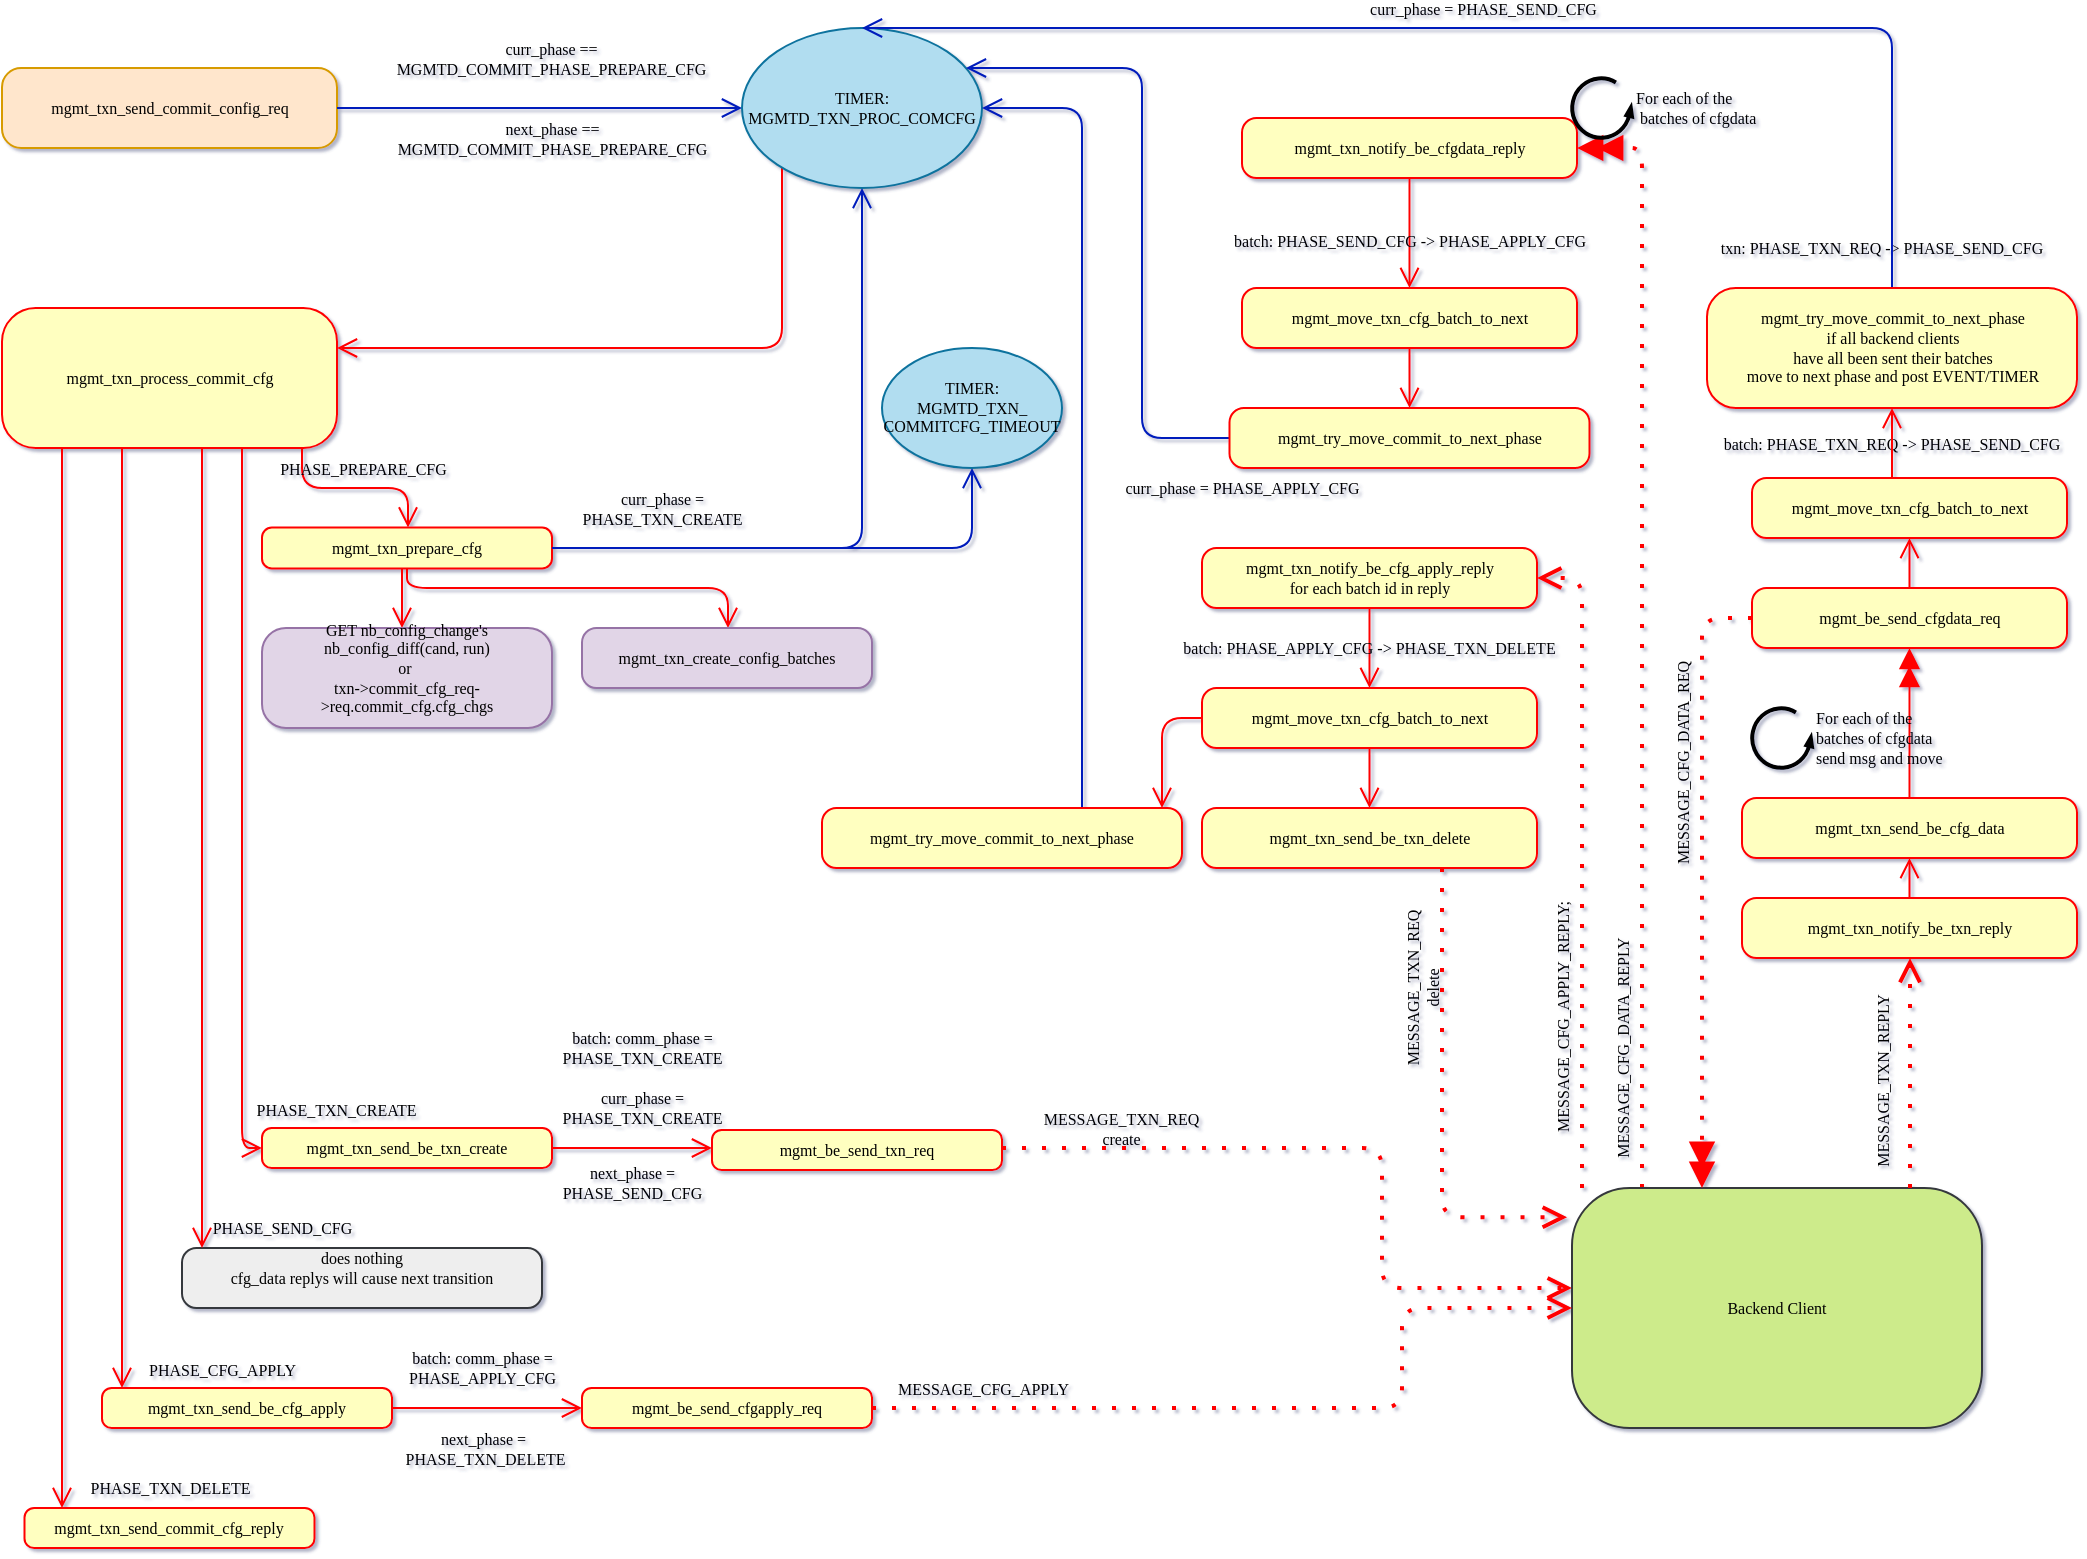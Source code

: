 <mxfile version="21.4.0" type="device">
  <diagram name="Page-1" id="58cdce13-f638-feb5-8d6f-7d28b1aa9fa0">
    <mxGraphModel dx="974" dy="1264" grid="1" gridSize="10" guides="1" tooltips="1" connect="1" arrows="1" fold="1" page="1" pageScale="1" pageWidth="1100" pageHeight="850" background="none" math="0" shadow="1">
      <root>
        <mxCell id="0" />
        <mxCell id="1" parent="0" />
        <mxCell id="nUYlmBzm2YxJIW5L2hvB-158" value="" style="edgeStyle=orthogonalEdgeStyle;shape=connector;rounded=1;orthogonalLoop=1;jettySize=auto;labelBackgroundColor=none;strokeColor=#001DBC;fontFamily=Verdana;fontSize=8;fontColor=default;endArrow=open;startSize=8;endSize=8;strokeWidth=1;fillColor=#0050ef;jumpStyle=gap;" parent="1" source="nUYlmBzm2YxJIW5L2hvB-65" target="nUYlmBzm2YxJIW5L2hvB-157" edge="1">
          <mxGeometry relative="1" as="geometry">
            <Array as="points" />
          </mxGeometry>
        </mxCell>
        <mxCell id="nUYlmBzm2YxJIW5L2hvB-150" value="" style="edgeStyle=orthogonalEdgeStyle;shape=connector;rounded=1;orthogonalLoop=1;jettySize=auto;labelBackgroundColor=none;strokeColor=#ff0000;fontFamily=Verdana;fontSize=8;fontColor=default;endArrow=open;startSize=8;endSize=8;startArrow=none;startFill=0;" parent="1" source="nUYlmBzm2YxJIW5L2hvB-65" target="nUYlmBzm2YxJIW5L2hvB-148" edge="1">
          <mxGeometry relative="1" as="geometry">
            <Array as="points">
              <mxPoint x="1350" y="320" />
              <mxPoint x="1350" y="320" />
            </Array>
          </mxGeometry>
        </mxCell>
        <mxCell id="nUYlmBzm2YxJIW5L2hvB-65" value="mgmt_txn_prepare_cfg" style="rounded=1;whiteSpace=wrap;arcSize=24;fillColor=#ffffc0;strokeColor=#ff0000;shadow=0;comic=0;labelBackgroundColor=none;fontFamily=Verdana;fontSize=8;fontColor=default;align=center;" parent="1" vertex="1">
          <mxGeometry x="1280" y="279.78" width="145" height="20.44" as="geometry" />
        </mxCell>
        <mxCell id="nUYlmBzm2YxJIW5L2hvB-160" value="" style="edgeStyle=orthogonalEdgeStyle;shape=connector;rounded=1;orthogonalLoop=1;jettySize=auto;labelBackgroundColor=none;strokeColor=#ff0000;fontFamily=Verdana;fontSize=8;fontColor=default;endArrow=open;startSize=8;endSize=8;dashed=1;dashPattern=1 4;strokeWidth=2;" parent="1" source="nUYlmBzm2YxJIW5L2hvB-217" target="nUYlmBzm2YxJIW5L2hvB-161" edge="1">
          <mxGeometry relative="1" as="geometry">
            <mxPoint x="1920" y="380" as="targetPoint" />
            <Array as="points">
              <mxPoint x="1607" y="590" />
              <mxPoint x="1840" y="590" />
              <mxPoint x="1840" y="660" />
            </Array>
          </mxGeometry>
        </mxCell>
        <mxCell id="nUYlmBzm2YxJIW5L2hvB-174" value="MESSAGE_TXN_REQ&#xa;create" style="edgeLabel;align=center;verticalAlign=middle;resizable=0;points=[];fontSize=8;fontFamily=Verdana;fontColor=default;labelBackgroundColor=none;" parent="nUYlmBzm2YxJIW5L2hvB-160" vertex="1" connectable="0">
          <mxGeometry x="-0.568" relative="1" as="geometry">
            <mxPoint x="-17" y="-10" as="offset" />
          </mxGeometry>
        </mxCell>
        <mxCell id="nUYlmBzm2YxJIW5L2hvB-218" value="" style="edgeStyle=orthogonalEdgeStyle;shape=connector;rounded=1;orthogonalLoop=1;jettySize=auto;labelBackgroundColor=none;strokeColor=#ff0000;fontFamily=Verdana;fontSize=8;fontColor=default;endArrow=open;startSize=8;endSize=8;" parent="1" source="nUYlmBzm2YxJIW5L2hvB-66" target="nUYlmBzm2YxJIW5L2hvB-217" edge="1">
          <mxGeometry relative="1" as="geometry">
            <Array as="points">
              <mxPoint x="1490" y="590" />
              <mxPoint x="1490" y="590" />
            </Array>
          </mxGeometry>
        </mxCell>
        <mxCell id="nUYlmBzm2YxJIW5L2hvB-66" value="mgmt_txn_send_be_txn_create" style="rounded=1;whiteSpace=wrap;arcSize=24;fillColor=#ffffc0;strokeColor=#ff0000;shadow=0;comic=0;labelBackgroundColor=none;fontFamily=Verdana;fontSize=8;fontColor=default;align=center;" parent="1" vertex="1">
          <mxGeometry x="1280" y="580" width="145" height="20" as="geometry" />
        </mxCell>
        <mxCell id="nUYlmBzm2YxJIW5L2hvB-217" value="mgmt_be_send_txn_req" style="rounded=1;whiteSpace=wrap;arcSize=24;fillColor=#ffffc0;strokeColor=#ff0000;shadow=0;comic=0;labelBackgroundColor=none;fontFamily=Verdana;fontSize=8;fontColor=default;align=center;" parent="1" vertex="1">
          <mxGeometry x="1505" y="581" width="145" height="20" as="geometry" />
        </mxCell>
        <mxCell id="nUYlmBzm2YxJIW5L2hvB-203" value="does nothing&#xa;cfg_data replys will cause next transition&#xa;" style="rounded=1;whiteSpace=wrap;arcSize=24;fillColor=#eeeeee;strokeColor=#36393d;shadow=0;comic=0;labelBackgroundColor=none;fontFamily=Verdana;fontSize=8;align=center;fontColor=default;" parent="1" vertex="1">
          <mxGeometry x="1240" y="640" width="180" height="30" as="geometry" />
        </mxCell>
        <mxCell id="nUYlmBzm2YxJIW5L2hvB-214" value="" style="edgeStyle=orthogonalEdgeStyle;shape=connector;rounded=1;orthogonalLoop=1;jettySize=auto;labelBackgroundColor=none;strokeColor=#ff0000;fontFamily=Verdana;fontSize=8;fontColor=default;endArrow=open;startSize=8;endSize=8;" parent="1" source="nUYlmBzm2YxJIW5L2hvB-67" target="nUYlmBzm2YxJIW5L2hvB-213" edge="1">
          <mxGeometry relative="1" as="geometry" />
        </mxCell>
        <mxCell id="nUYlmBzm2YxJIW5L2hvB-216" value="next_phase =&#xa; PHASE_TXN_DELETE" style="edgeLabel;align=center;verticalAlign=middle;resizable=0;points=[];fontSize=8;fontFamily=Verdana;fontColor=default;labelBackgroundColor=none;" parent="nUYlmBzm2YxJIW5L2hvB-214" vertex="1" connectable="0">
          <mxGeometry x="-0.249" y="-1" relative="1" as="geometry">
            <mxPoint x="10" y="19" as="offset" />
          </mxGeometry>
        </mxCell>
        <mxCell id="nUYlmBzm2YxJIW5L2hvB-67" value="mgmt_txn_send_be_cfg_apply" style="rounded=1;whiteSpace=wrap;arcSize=24;fillColor=#ffffc0;strokeColor=#ff0000;shadow=0;comic=0;labelBackgroundColor=none;fontFamily=Verdana;fontSize=8;fontColor=default;align=center;" parent="1" vertex="1">
          <mxGeometry x="1200" y="710.0" width="145" height="20" as="geometry" />
        </mxCell>
        <mxCell id="nUYlmBzm2YxJIW5L2hvB-213" value="mgmt_be_send_cfgapply_req" style="rounded=1;whiteSpace=wrap;arcSize=24;fillColor=#ffffc0;strokeColor=#ff0000;shadow=0;comic=0;labelBackgroundColor=none;fontFamily=Verdana;fontSize=8;fontColor=default;align=center;" parent="1" vertex="1">
          <mxGeometry x="1440" y="710.0" width="145" height="20" as="geometry" />
        </mxCell>
        <mxCell id="nUYlmBzm2YxJIW5L2hvB-111" value="mgmt_txn_send_commit_cfg_reply" style="rounded=1;whiteSpace=wrap;arcSize=24;fillColor=#ffffc0;strokeColor=#ff0000;shadow=0;comic=0;labelBackgroundColor=none;fontFamily=Verdana;fontSize=8;fontColor=default;align=center;" parent="1" vertex="1">
          <mxGeometry x="1161.25" y="770.0" width="145" height="20" as="geometry" />
        </mxCell>
        <mxCell id="nUYlmBzm2YxJIW5L2hvB-140" value="" style="edgeStyle=orthogonalEdgeStyle;shape=connector;rounded=1;orthogonalLoop=1;jettySize=auto;labelBackgroundColor=none;strokeColor=#ff0000;fontFamily=Verdana;fontSize=8;fontColor=default;endArrow=open;startSize=8;endSize=8;" parent="1" source="nUYlmBzm2YxJIW5L2hvB-94" target="nUYlmBzm2YxJIW5L2hvB-66" edge="1">
          <mxGeometry relative="1" as="geometry">
            <Array as="points">
              <mxPoint x="1270" y="590" />
            </Array>
          </mxGeometry>
        </mxCell>
        <mxCell id="nUYlmBzm2YxJIW5L2hvB-145" value="PHASE_TXN_CREATE" style="edgeLabel;align=center;verticalAlign=middle;resizable=0;points=[];fontSize=8;fontFamily=Verdana;fontColor=default;labelBackgroundColor=none;" parent="nUYlmBzm2YxJIW5L2hvB-140" vertex="1" connectable="0">
          <mxGeometry x="0.215" y="-2" relative="1" as="geometry">
            <mxPoint x="49" y="112" as="offset" />
          </mxGeometry>
        </mxCell>
        <mxCell id="nUYlmBzm2YxJIW5L2hvB-141" value="" style="edgeStyle=orthogonalEdgeStyle;shape=connector;rounded=1;orthogonalLoop=1;jettySize=auto;labelBackgroundColor=none;strokeColor=#ff0000;fontFamily=Verdana;fontSize=8;fontColor=default;endArrow=open;startSize=8;endSize=8;" parent="1" source="nUYlmBzm2YxJIW5L2hvB-94" target="nUYlmBzm2YxJIW5L2hvB-65" edge="1">
          <mxGeometry relative="1" as="geometry">
            <Array as="points">
              <mxPoint x="1300" y="260" />
              <mxPoint x="1353" y="260" />
            </Array>
          </mxGeometry>
        </mxCell>
        <mxCell id="nUYlmBzm2YxJIW5L2hvB-144" value="PHASE_PREPARE_CFG" style="edgeLabel;align=center;verticalAlign=middle;resizable=0;points=[];fontSize=8;fontFamily=Verdana;fontColor=default;labelBackgroundColor=none;" parent="nUYlmBzm2YxJIW5L2hvB-141" vertex="1" connectable="0">
          <mxGeometry x="-0.196" y="3" relative="1" as="geometry">
            <mxPoint x="13" y="-7" as="offset" />
          </mxGeometry>
        </mxCell>
        <mxCell id="nUYlmBzm2YxJIW5L2hvB-142" value="" style="edgeStyle=orthogonalEdgeStyle;shape=connector;rounded=1;orthogonalLoop=1;jettySize=auto;labelBackgroundColor=none;strokeColor=#ff0000;fontFamily=Verdana;fontSize=8;fontColor=default;endArrow=open;startSize=8;endSize=8;" parent="1" source="nUYlmBzm2YxJIW5L2hvB-94" target="nUYlmBzm2YxJIW5L2hvB-67" edge="1">
          <mxGeometry relative="1" as="geometry">
            <Array as="points">
              <mxPoint x="1210" y="340" />
              <mxPoint x="1210" y="340" />
            </Array>
          </mxGeometry>
        </mxCell>
        <mxCell id="nUYlmBzm2YxJIW5L2hvB-146" value="PHASE_CFG_APPLY" style="edgeLabel;align=center;verticalAlign=middle;resizable=0;points=[];fontSize=8;fontFamily=Verdana;fontColor=default;labelBackgroundColor=none;" parent="nUYlmBzm2YxJIW5L2hvB-142" vertex="1" connectable="0">
          <mxGeometry x="0.67" y="2" relative="1" as="geometry">
            <mxPoint x="48" y="68" as="offset" />
          </mxGeometry>
        </mxCell>
        <mxCell id="nUYlmBzm2YxJIW5L2hvB-143" value="" style="edgeStyle=orthogonalEdgeStyle;shape=connector;rounded=1;orthogonalLoop=1;jettySize=auto;labelBackgroundColor=none;strokeColor=#ff0000;fontFamily=Verdana;fontSize=8;fontColor=default;endArrow=open;startSize=8;endSize=8;" parent="1" source="nUYlmBzm2YxJIW5L2hvB-94" target="nUYlmBzm2YxJIW5L2hvB-111" edge="1">
          <mxGeometry relative="1" as="geometry">
            <Array as="points">
              <mxPoint x="1180" y="380" />
              <mxPoint x="1180" y="380" />
            </Array>
          </mxGeometry>
        </mxCell>
        <mxCell id="nUYlmBzm2YxJIW5L2hvB-147" value="PHASE_TXN_DELETE" style="edgeLabel;align=center;verticalAlign=middle;resizable=0;points=[];fontSize=8;fontFamily=Verdana;fontColor=default;labelBackgroundColor=none;" parent="nUYlmBzm2YxJIW5L2hvB-143" vertex="1" connectable="0">
          <mxGeometry x="0.78" y="3" relative="1" as="geometry">
            <mxPoint x="51" y="48" as="offset" />
          </mxGeometry>
        </mxCell>
        <mxCell id="nUYlmBzm2YxJIW5L2hvB-204" value="" style="edgeStyle=orthogonalEdgeStyle;shape=connector;rounded=1;orthogonalLoop=1;jettySize=auto;labelBackgroundColor=none;strokeColor=#ff0000;fontFamily=Verdana;fontSize=8;fontColor=default;endArrow=open;startSize=8;endSize=8;" parent="1" source="nUYlmBzm2YxJIW5L2hvB-94" target="nUYlmBzm2YxJIW5L2hvB-203" edge="1">
          <mxGeometry relative="1" as="geometry">
            <Array as="points">
              <mxPoint x="1250" y="340" />
              <mxPoint x="1250" y="340" />
            </Array>
          </mxGeometry>
        </mxCell>
        <mxCell id="nUYlmBzm2YxJIW5L2hvB-205" value="PHASE_SEND_CFG" style="edgeLabel;align=center;verticalAlign=middle;resizable=0;points=[];fontSize=8;fontFamily=Verdana;fontColor=default;labelBackgroundColor=none;" parent="nUYlmBzm2YxJIW5L2hvB-204" vertex="1" connectable="0">
          <mxGeometry x="0.857" y="3" relative="1" as="geometry">
            <mxPoint x="37" y="18" as="offset" />
          </mxGeometry>
        </mxCell>
        <mxCell id="nUYlmBzm2YxJIW5L2hvB-94" value="mgmt_txn_process_commit_cfg" style="rounded=1;whiteSpace=wrap;arcSize=24;fillColor=#ffffc0;strokeColor=#ff0000;shadow=0;comic=0;labelBackgroundColor=none;fontFamily=Verdana;fontSize=8;align=center;fontColor=default;" parent="1" vertex="1">
          <mxGeometry x="1150" y="170" width="167.5" height="70" as="geometry" />
        </mxCell>
        <mxCell id="nUYlmBzm2YxJIW5L2hvB-97" value="" style="edgeStyle=orthogonalEdgeStyle;shape=connector;rounded=1;orthogonalLoop=1;jettySize=auto;labelBackgroundColor=none;strokeColor=#001DBC;fontFamily=Verdana;fontSize=8;fontColor=default;endArrow=open;startSize=8;endSize=8;strokeWidth=1;fillColor=#0050ef;exitX=1;exitY=0.5;exitDx=0;exitDy=0;" parent="1" source="nUYlmBzm2YxJIW5L2hvB-65" target="nUYlmBzm2YxJIW5L2hvB-138" edge="1">
          <mxGeometry relative="1" as="geometry">
            <mxPoint x="1360" y="281" as="sourcePoint" />
            <mxPoint x="1318" y="225" as="targetPoint" />
            <Array as="points">
              <mxPoint x="1580" y="290" />
            </Array>
          </mxGeometry>
        </mxCell>
        <mxCell id="nUYlmBzm2YxJIW5L2hvB-113" value="curr_phase =&#xa;PHASE_TXN_CREATE" style="edgeLabel;align=center;verticalAlign=middle;resizable=0;points=[];fontSize=8;fontFamily=Verdana;fontColor=default;labelBackgroundColor=none;" parent="nUYlmBzm2YxJIW5L2hvB-97" vertex="1" connectable="0">
          <mxGeometry x="0.253" y="-1" relative="1" as="geometry">
            <mxPoint x="-101" y="35" as="offset" />
          </mxGeometry>
        </mxCell>
        <mxCell id="nUYlmBzm2YxJIW5L2hvB-119" value="mgmt_txn_send_commit_config_req" style="rounded=1;whiteSpace=wrap;arcSize=24;fillColor=#ffe6cc;strokeColor=#d79b00;shadow=0;comic=0;labelBackgroundColor=none;fontFamily=Verdana;fontSize=8;align=center;fontColor=default;" parent="1" vertex="1">
          <mxGeometry x="1150" y="50" width="167.5" height="40" as="geometry" />
        </mxCell>
        <mxCell id="nUYlmBzm2YxJIW5L2hvB-122" value="" style="edgeStyle=orthogonalEdgeStyle;shape=connector;rounded=1;orthogonalLoop=1;jettySize=auto;labelBackgroundColor=none;strokeColor=#001DBC;fontFamily=Verdana;fontSize=8;fontColor=default;endArrow=open;startSize=8;endSize=8;strokeWidth=1;fillColor=#0050ef;" parent="1" source="nUYlmBzm2YxJIW5L2hvB-119" target="nUYlmBzm2YxJIW5L2hvB-138" edge="1">
          <mxGeometry relative="1" as="geometry">
            <mxPoint x="826" y="435" as="sourcePoint" />
            <mxPoint x="824" y="521" as="targetPoint" />
          </mxGeometry>
        </mxCell>
        <mxCell id="nUYlmBzm2YxJIW5L2hvB-123" value="curr_phase ==&#xa;MGMTD_COMMIT_PHASE_PREPARE_CFG&#xa;" style="edgeLabel;align=center;verticalAlign=middle;resizable=0;points=[];fontSize=8;fontFamily=Verdana;fontColor=default;labelBackgroundColor=none;" parent="nUYlmBzm2YxJIW5L2hvB-122" vertex="1" connectable="0">
          <mxGeometry x="0.285" y="-1" relative="1" as="geometry">
            <mxPoint x="-23" y="-21" as="offset" />
          </mxGeometry>
        </mxCell>
        <mxCell id="nUYlmBzm2YxJIW5L2hvB-132" value="next_phase ==&#xa;MGMTD_COMMIT_PHASE_PREPARE_CFG&#xa;" style="edgeLabel;align=center;verticalAlign=middle;resizable=0;points=[];fontSize=8;fontFamily=Verdana;fontColor=default;labelBackgroundColor=none;" parent="1" vertex="1" connectable="0">
          <mxGeometry x="1425" y="89.999" as="geometry" />
        </mxCell>
        <mxCell id="nUYlmBzm2YxJIW5L2hvB-139" value="" style="edgeStyle=orthogonalEdgeStyle;shape=connector;rounded=1;orthogonalLoop=1;jettySize=auto;labelBackgroundColor=none;strokeColor=#ff0000;fontFamily=Verdana;fontSize=8;fontColor=default;endArrow=open;startSize=8;endSize=8;" parent="1" source="nUYlmBzm2YxJIW5L2hvB-138" target="nUYlmBzm2YxJIW5L2hvB-94" edge="1">
          <mxGeometry relative="1" as="geometry">
            <Array as="points">
              <mxPoint x="1540" y="190" />
            </Array>
          </mxGeometry>
        </mxCell>
        <mxCell id="nUYlmBzm2YxJIW5L2hvB-138" value="TIMER:&#xa;MGMTD_TXN_PROC_COMCFG" style="ellipse;whiteSpace=wrap;fontFamily=Verdana;fontSize=8;fillColor=#b1ddf0;strokeColor=#10739e;fontColor=default;" parent="1" vertex="1">
          <mxGeometry x="1520" y="30" width="120" height="80" as="geometry" />
        </mxCell>
        <mxCell id="nUYlmBzm2YxJIW5L2hvB-156" value="" style="edgeStyle=orthogonalEdgeStyle;shape=connector;rounded=1;orthogonalLoop=1;jettySize=auto;labelBackgroundColor=none;strokeColor=#ff0000;fontFamily=Verdana;fontSize=8;fontColor=default;endArrow=open;startSize=8;endSize=8;startArrow=none;startFill=0;" parent="1" source="nUYlmBzm2YxJIW5L2hvB-65" target="nUYlmBzm2YxJIW5L2hvB-154" edge="1">
          <mxGeometry relative="1" as="geometry">
            <Array as="points">
              <mxPoint x="1353" y="310" />
              <mxPoint x="1513" y="310" />
            </Array>
          </mxGeometry>
        </mxCell>
        <mxCell id="nUYlmBzm2YxJIW5L2hvB-148" value="GET nb_config_change&#39;s&#xa;nb_config_diff(cand, run)&#xa;or &#xa;txn-&gt;commit_cfg_req-&gt;req.commit_cfg.cfg_chgs&#xa;" style="rounded=1;whiteSpace=wrap;arcSize=24;fillColor=#e1d5e7;shadow=0;comic=0;labelBackgroundColor=none;fontFamily=Verdana;fontSize=8;align=center;strokeColor=#9673a6;fontColor=default;" parent="1" vertex="1">
          <mxGeometry x="1280" y="330" width="145" height="50" as="geometry" />
        </mxCell>
        <mxCell id="nUYlmBzm2YxJIW5L2hvB-154" value="mgmt_txn_create_config_batches" style="rounded=1;whiteSpace=wrap;arcSize=24;fillColor=#e1d5e7;shadow=0;comic=0;labelBackgroundColor=none;fontFamily=Verdana;fontSize=8;align=center;strokeColor=#9673a6;fontColor=default;" parent="1" vertex="1">
          <mxGeometry x="1440" y="330" width="145" height="30" as="geometry" />
        </mxCell>
        <mxCell id="nUYlmBzm2YxJIW5L2hvB-157" value="TIMER:&#xa;MGMTD_TXN_&#xa;COMMITCFG_TIMEOUT" style="ellipse;whiteSpace=wrap;fontFamily=Verdana;fontSize=8;fillColor=#b1ddf0;strokeColor=#10739e;fontColor=default;" parent="1" vertex="1">
          <mxGeometry x="1590" y="190" width="90" height="60" as="geometry" />
        </mxCell>
        <mxCell id="nUYlmBzm2YxJIW5L2hvB-176" value="" style="edgeStyle=orthogonalEdgeStyle;shape=connector;rounded=1;orthogonalLoop=1;jettySize=auto;labelBackgroundColor=none;strokeColor=#ff0000;fontFamily=Verdana;fontSize=8;fontColor=default;endArrow=doubleBlock;startSize=8;endSize=8;dashed=1;dashPattern=1 4;strokeWidth=2;endFill=1;" parent="1" source="nUYlmBzm2YxJIW5L2hvB-161" target="nUYlmBzm2YxJIW5L2hvB-175" edge="1">
          <mxGeometry relative="1" as="geometry">
            <Array as="points">
              <mxPoint x="1970" y="90" />
            </Array>
          </mxGeometry>
        </mxCell>
        <mxCell id="nUYlmBzm2YxJIW5L2hvB-177" value="MESSAGE_CFG_DATA_REPLY" style="edgeLabel;align=center;verticalAlign=middle;resizable=0;points=[];fontSize=8;fontFamily=Verdana;fontColor=default;labelBackgroundColor=none;horizontal=0;" parent="nUYlmBzm2YxJIW5L2hvB-176" vertex="1" connectable="0">
          <mxGeometry x="0.177" relative="1" as="geometry">
            <mxPoint x="-10" y="255" as="offset" />
          </mxGeometry>
        </mxCell>
        <mxCell id="nUYlmBzm2YxJIW5L2hvB-224" value="" style="edgeStyle=orthogonalEdgeStyle;shape=connector;rounded=1;orthogonalLoop=1;jettySize=auto;labelBackgroundColor=none;strokeColor=#ff0000;fontFamily=Verdana;fontSize=8;fontColor=default;endArrow=open;startSize=8;endSize=8;dashed=1;dashPattern=1 4;strokeWidth=2;endFill=0;" parent="1" source="nUYlmBzm2YxJIW5L2hvB-161" target="nUYlmBzm2YxJIW5L2hvB-223" edge="1">
          <mxGeometry relative="1" as="geometry">
            <mxPoint x="1890" y="460" as="targetPoint" />
            <Array as="points">
              <mxPoint x="1940" y="305" />
            </Array>
          </mxGeometry>
        </mxCell>
        <mxCell id="nUYlmBzm2YxJIW5L2hvB-225" value="MESSAGE_CFG_APPLY_REPLY;" style="edgeLabel;align=center;verticalAlign=middle;resizable=0;points=[];fontSize=8;fontFamily=Verdana;fontColor=default;labelBackgroundColor=none;horizontal=0;" parent="nUYlmBzm2YxJIW5L2hvB-224" vertex="1" connectable="0">
          <mxGeometry x="-0.086" y="3" relative="1" as="geometry">
            <mxPoint x="-7" y="64" as="offset" />
          </mxGeometry>
        </mxCell>
        <mxCell id="nUYlmBzm2YxJIW5L2hvB-161" value="Backend Client" style="rounded=1;whiteSpace=wrap;arcSize=24;fillColor=#cdeb8b;strokeColor=#36393d;shadow=0;comic=0;labelBackgroundColor=none;fontFamily=Verdana;fontSize=8;align=center;fontColor=default;" parent="1" vertex="1">
          <mxGeometry x="1935" y="610" width="205" height="120" as="geometry" />
        </mxCell>
        <mxCell id="nUYlmBzm2YxJIW5L2hvB-169" value="" style="edgeStyle=orthogonalEdgeStyle;shape=connector;rounded=1;orthogonalLoop=1;jettySize=auto;labelBackgroundColor=none;strokeColor=#ff0000;fontFamily=Verdana;fontSize=8;fontColor=default;endArrow=open;startSize=8;endSize=8;" parent="1" source="nUYlmBzm2YxJIW5L2hvB-163" target="nUYlmBzm2YxJIW5L2hvB-168" edge="1">
          <mxGeometry relative="1" as="geometry" />
        </mxCell>
        <mxCell id="nUYlmBzm2YxJIW5L2hvB-163" value="mgmt_txn_notify_be_txn_reply" style="rounded=1;whiteSpace=wrap;arcSize=24;fillColor=#ffffc0;strokeColor=#ff0000;shadow=0;comic=0;labelBackgroundColor=none;fontFamily=Verdana;fontSize=8;align=center;fontColor=default;" parent="1" vertex="1">
          <mxGeometry x="2020" y="465" width="167.5" height="30" as="geometry" />
        </mxCell>
        <mxCell id="nUYlmBzm2YxJIW5L2hvB-192" value="" style="edgeStyle=orthogonalEdgeStyle;shape=connector;rounded=1;orthogonalLoop=1;jettySize=auto;labelBackgroundColor=none;strokeColor=#ff0000;fontFamily=Verdana;fontSize=8;fontColor=default;endArrow=doubleBlock;startSize=8;endSize=8;endFill=1;" parent="1" source="nUYlmBzm2YxJIW5L2hvB-168" target="nUYlmBzm2YxJIW5L2hvB-171" edge="1">
          <mxGeometry relative="1" as="geometry" />
        </mxCell>
        <mxCell id="nUYlmBzm2YxJIW5L2hvB-168" value="mgmt_txn_send_be_cfg_data" style="rounded=1;whiteSpace=wrap;arcSize=24;fillColor=#ffffc0;strokeColor=#ff0000;shadow=0;comic=0;labelBackgroundColor=none;fontFamily=Verdana;fontSize=8;align=center;fontColor=default;" parent="1" vertex="1">
          <mxGeometry x="2020" y="415" width="167.5" height="30" as="geometry" />
        </mxCell>
        <mxCell id="nUYlmBzm2YxJIW5L2hvB-188" value="" style="edgeStyle=orthogonalEdgeStyle;shape=connector;rounded=1;orthogonalLoop=1;jettySize=auto;labelBackgroundColor=none;strokeColor=#ff0000;fontFamily=Verdana;fontSize=8;fontColor=default;endArrow=open;startSize=8;endSize=8;" parent="1" source="nUYlmBzm2YxJIW5L2hvB-171" target="nUYlmBzm2YxJIW5L2hvB-187" edge="1">
          <mxGeometry relative="1" as="geometry" />
        </mxCell>
        <mxCell id="nUYlmBzm2YxJIW5L2hvB-189" value="batch: PHASE_TXN_REQ -&gt; PHASE_SEND_CFG" style="edgeLabel;align=center;verticalAlign=middle;resizable=0;points=[];fontSize=8;fontFamily=Verdana;fontColor=default;labelBackgroundColor=none;" parent="nUYlmBzm2YxJIW5L2hvB-188" vertex="1" connectable="0">
          <mxGeometry x="-0.176" relative="1" as="geometry">
            <mxPoint x="-9" y="-55" as="offset" />
          </mxGeometry>
        </mxCell>
        <mxCell id="nUYlmBzm2YxJIW5L2hvB-171" value="mgmt_be_send_cfgdata_req" style="rounded=1;whiteSpace=wrap;arcSize=24;fillColor=#ffffc0;strokeColor=#ff0000;shadow=0;comic=0;labelBackgroundColor=none;fontFamily=Verdana;fontSize=8;align=center;fontColor=default;" parent="1" vertex="1">
          <mxGeometry x="2025" y="310" width="157.5" height="30" as="geometry" />
        </mxCell>
        <mxCell id="nUYlmBzm2YxJIW5L2hvB-200" value="txn: PHASE_TXN_REQ -&gt; PHASE_SEND_CFG" style="edgeStyle=orthogonalEdgeStyle;shape=connector;rounded=1;orthogonalLoop=1;jettySize=auto;labelBackgroundColor=none;strokeColor=#ff0000;fontFamily=Verdana;fontSize=8;fontColor=default;endArrow=open;startSize=8;endSize=8;" parent="1" source="nUYlmBzm2YxJIW5L2hvB-187" target="nUYlmBzm2YxJIW5L2hvB-199" edge="1">
          <mxGeometry x="1" y="80" relative="1" as="geometry">
            <Array as="points">
              <mxPoint x="2095" y="240" />
              <mxPoint x="2095" y="240" />
            </Array>
            <mxPoint x="75" y="-80" as="offset" />
          </mxGeometry>
        </mxCell>
        <mxCell id="nUYlmBzm2YxJIW5L2hvB-187" value="mgmt_move_txn_cfg_batch_to_next" style="rounded=1;whiteSpace=wrap;arcSize=24;fillColor=#ffffc0;strokeColor=#ff0000;shadow=0;comic=0;labelBackgroundColor=none;fontFamily=Verdana;fontSize=8;align=center;fontColor=default;" parent="1" vertex="1">
          <mxGeometry x="2025" y="255" width="157.5" height="30" as="geometry" />
        </mxCell>
        <mxCell id="nUYlmBzm2YxJIW5L2hvB-201" value="" style="edgeStyle=orthogonalEdgeStyle;shape=connector;rounded=1;orthogonalLoop=1;jettySize=auto;labelBackgroundColor=none;strokeColor=#001DBC;fontFamily=Verdana;fontSize=8;fontColor=default;endArrow=open;startSize=8;endSize=8;strokeWidth=1;fillColor=#0050ef;" parent="1" source="nUYlmBzm2YxJIW5L2hvB-199" target="nUYlmBzm2YxJIW5L2hvB-138" edge="1">
          <mxGeometry relative="1" as="geometry">
            <Array as="points">
              <mxPoint x="2095" y="30" />
            </Array>
          </mxGeometry>
        </mxCell>
        <mxCell id="nUYlmBzm2YxJIW5L2hvB-202" value="curr_phase = PHASE_SEND_CFG" style="edgeLabel;align=center;verticalAlign=middle;resizable=0;points=[];fontSize=8;fontFamily=Verdana;fontColor=default;labelBackgroundColor=none;" parent="nUYlmBzm2YxJIW5L2hvB-201" vertex="1" connectable="0">
          <mxGeometry x="0.413" y="-3" relative="1" as="geometry">
            <mxPoint x="121" y="-7" as="offset" />
          </mxGeometry>
        </mxCell>
        <mxCell id="nUYlmBzm2YxJIW5L2hvB-199" value="mgmt_try_move_commit_to_next_phase&#xa;if all backend clients&#xa;have all been sent their batches&#xa;move to next phase and post EVENT/TIMER" style="rounded=1;whiteSpace=wrap;arcSize=24;fillColor=#ffffc0;strokeColor=#ff0000;shadow=0;comic=0;labelBackgroundColor=none;fontFamily=Verdana;fontSize=8;align=center;fontColor=default;" parent="1" vertex="1">
          <mxGeometry x="2002.5" y="160" width="185" height="60" as="geometry" />
        </mxCell>
        <mxCell id="nUYlmBzm2YxJIW5L2hvB-172" value="" style="edgeStyle=orthogonalEdgeStyle;shape=connector;rounded=1;orthogonalLoop=1;jettySize=auto;labelBackgroundColor=none;strokeColor=#ff0000;fontFamily=Verdana;fontSize=8;fontColor=default;endArrow=doubleBlock;startSize=8;endSize=8;dashed=1;dashPattern=1 4;strokeWidth=2;endFill=1;" parent="1" source="nUYlmBzm2YxJIW5L2hvB-171" target="nUYlmBzm2YxJIW5L2hvB-161" edge="1">
          <mxGeometry relative="1" as="geometry">
            <mxPoint x="1957.5" y="175" as="sourcePoint" />
            <Array as="points">
              <mxPoint x="2000" y="325" />
            </Array>
          </mxGeometry>
        </mxCell>
        <mxCell id="nUYlmBzm2YxJIW5L2hvB-173" value="MESSAGE_CFG_DATA_REQ" style="edgeLabel;align=center;verticalAlign=middle;resizable=0;points=[];fontSize=8;fontFamily=Verdana;fontColor=default;labelBackgroundColor=none;horizontal=0;" parent="nUYlmBzm2YxJIW5L2hvB-172" vertex="1" connectable="0">
          <mxGeometry x="-0.178" y="-1" relative="1" as="geometry">
            <mxPoint x="-9" y="-30" as="offset" />
          </mxGeometry>
        </mxCell>
        <mxCell id="nUYlmBzm2YxJIW5L2hvB-195" value="" style="edgeStyle=orthogonalEdgeStyle;shape=connector;rounded=1;orthogonalLoop=1;jettySize=auto;labelBackgroundColor=none;strokeColor=#ff0000;fontFamily=Verdana;fontSize=8;fontColor=default;endArrow=open;startSize=8;endSize=8;" parent="1" source="nUYlmBzm2YxJIW5L2hvB-175" target="nUYlmBzm2YxJIW5L2hvB-179" edge="1">
          <mxGeometry relative="1" as="geometry" />
        </mxCell>
        <mxCell id="nUYlmBzm2YxJIW5L2hvB-197" value="batch: PHASE_SEND_CFG -&gt; PHASE_APPLY_CFG" style="edgeLabel;align=center;verticalAlign=middle;resizable=0;points=[];fontSize=8;fontFamily=Verdana;fontColor=default;labelBackgroundColor=none;" parent="nUYlmBzm2YxJIW5L2hvB-195" vertex="1" connectable="0">
          <mxGeometry x="0.463" y="-1" relative="1" as="geometry">
            <mxPoint x="1" y="-9" as="offset" />
          </mxGeometry>
        </mxCell>
        <mxCell id="nUYlmBzm2YxJIW5L2hvB-175" value="mgmt_txn_notify_be_cfgdata_reply" style="rounded=1;whiteSpace=wrap;arcSize=24;fillColor=#ffffc0;strokeColor=#ff0000;shadow=0;comic=0;labelBackgroundColor=none;fontFamily=Verdana;fontSize=8;align=center;fontColor=default;" parent="1" vertex="1">
          <mxGeometry x="1770" y="75" width="167.5" height="30" as="geometry" />
        </mxCell>
        <mxCell id="nUYlmBzm2YxJIW5L2hvB-210" value="" style="edgeStyle=orthogonalEdgeStyle;shape=connector;rounded=1;orthogonalLoop=1;jettySize=auto;labelBackgroundColor=none;strokeColor=#ff0000;fontFamily=Verdana;fontSize=8;fontColor=default;endArrow=open;startSize=8;endSize=8;" parent="1" source="nUYlmBzm2YxJIW5L2hvB-179" target="nUYlmBzm2YxJIW5L2hvB-180" edge="1">
          <mxGeometry relative="1" as="geometry" />
        </mxCell>
        <mxCell id="nUYlmBzm2YxJIW5L2hvB-179" value="mgmt_move_txn_cfg_batch_to_next" style="rounded=1;whiteSpace=wrap;arcSize=24;fillColor=#ffffc0;strokeColor=#ff0000;shadow=0;comic=0;labelBackgroundColor=none;fontFamily=Verdana;fontSize=8;align=center;fontColor=default;" parent="1" vertex="1">
          <mxGeometry x="1770" y="160" width="167.5" height="30" as="geometry" />
        </mxCell>
        <mxCell id="nUYlmBzm2YxJIW5L2hvB-181" value="" style="edgeStyle=orthogonalEdgeStyle;shape=connector;rounded=1;orthogonalLoop=1;jettySize=auto;labelBackgroundColor=none;strokeColor=#001DBC;fontFamily=Verdana;fontSize=8;fontColor=default;endArrow=open;startSize=8;endSize=8;strokeWidth=1;fillColor=#0050ef;" parent="1" source="nUYlmBzm2YxJIW5L2hvB-180" target="nUYlmBzm2YxJIW5L2hvB-138" edge="1">
          <mxGeometry relative="1" as="geometry">
            <mxPoint x="1770" y="30" as="targetPoint" />
            <Array as="points">
              <mxPoint x="1720" y="235" />
              <mxPoint x="1720" y="50" />
            </Array>
          </mxGeometry>
        </mxCell>
        <mxCell id="nUYlmBzm2YxJIW5L2hvB-182" value="curr_phase = PHASE_APPLY_CFG" style="edgeLabel;align=center;verticalAlign=middle;resizable=0;points=[];fontSize=8;fontFamily=Verdana;fontColor=default;labelBackgroundColor=none;" parent="nUYlmBzm2YxJIW5L2hvB-181" vertex="1" connectable="0">
          <mxGeometry x="-0.427" relative="1" as="geometry">
            <mxPoint x="50" y="72" as="offset" />
          </mxGeometry>
        </mxCell>
        <mxCell id="nUYlmBzm2YxJIW5L2hvB-180" value="mgmt_try_move_commit_to_next_phase" style="rounded=1;whiteSpace=wrap;arcSize=24;fillColor=#ffffc0;strokeColor=#ff0000;shadow=0;comic=0;labelBackgroundColor=none;fontFamily=Verdana;fontSize=8;align=center;fontColor=default;" parent="1" vertex="1">
          <mxGeometry x="1763.75" y="220" width="180" height="30" as="geometry" />
        </mxCell>
        <mxCell id="nUYlmBzm2YxJIW5L2hvB-164" value="" style="edgeStyle=orthogonalEdgeStyle;shape=connector;rounded=1;orthogonalLoop=1;jettySize=auto;labelBackgroundColor=none;strokeColor=#ff0000;fontFamily=Verdana;fontSize=8;fontColor=default;endArrow=open;startSize=8;endSize=8;dashed=1;dashPattern=1 4;strokeWidth=2;" parent="1" source="nUYlmBzm2YxJIW5L2hvB-161" target="nUYlmBzm2YxJIW5L2hvB-163" edge="1">
          <mxGeometry relative="1" as="geometry">
            <mxPoint x="2120" y="510" as="targetPoint" />
            <mxPoint x="2104" y="610" as="sourcePoint" />
            <Array as="points">
              <mxPoint x="2104" y="580" />
              <mxPoint x="2104" y="580" />
            </Array>
          </mxGeometry>
        </mxCell>
        <mxCell id="nUYlmBzm2YxJIW5L2hvB-167" value="MESSAGE_TXN_REPLY" style="edgeLabel;align=center;verticalAlign=middle;resizable=0;points=[];fontSize=8;fontFamily=Verdana;fontColor=default;labelBackgroundColor=none;horizontal=0;" parent="nUYlmBzm2YxJIW5L2hvB-164" vertex="1" connectable="0">
          <mxGeometry x="-0.502" y="1" relative="1" as="geometry">
            <mxPoint x="-13" y="-25" as="offset" />
          </mxGeometry>
        </mxCell>
        <mxCell id="nUYlmBzm2YxJIW5L2hvB-183" value="curr_phase =&#xa;PHASE_TXN_CREATE" style="edgeLabel;align=center;verticalAlign=middle;resizable=0;points=[];fontSize=8;fontFamily=Verdana;fontColor=default;labelBackgroundColor=none;" parent="1" vertex="1" connectable="0">
          <mxGeometry x="1470" y="569.997" as="geometry" />
        </mxCell>
        <mxCell id="nUYlmBzm2YxJIW5L2hvB-184" value="next_phase =&#xa;PHASE_SEND_CFG" style="edgeLabel;align=center;verticalAlign=middle;resizable=0;points=[];fontSize=8;fontFamily=Verdana;fontColor=default;labelBackgroundColor=none;" parent="1" vertex="1" connectable="0">
          <mxGeometry x="1459.999" y="609.999" as="geometry">
            <mxPoint x="5" y="-3" as="offset" />
          </mxGeometry>
        </mxCell>
        <mxCell id="nUYlmBzm2YxJIW5L2hvB-186" value="For each of the&#xa;batches of cfgdata&#xa;send msg and move" style="verticalLabelPosition=middle;verticalAlign=middle;strokeWidth=2;shape=mxgraph.lean_mapping.physical_pull;pointerEvents=1;fontFamily=Verdana;fontSize=8;fontColor=default;labelPosition=right;align=left;horizontal=1;" parent="1" vertex="1">
          <mxGeometry x="2025" y="370" width="30" height="30" as="geometry" />
        </mxCell>
        <mxCell id="nUYlmBzm2YxJIW5L2hvB-191" value="For each of the&#xa; batches of cfgdata" style="verticalLabelPosition=middle;verticalAlign=middle;strokeWidth=2;shape=mxgraph.lean_mapping.physical_pull;pointerEvents=1;fontFamily=Verdana;fontSize=8;fontColor=default;labelPosition=right;align=left;horizontal=1;" parent="1" vertex="1">
          <mxGeometry x="1935" y="55" width="30" height="30" as="geometry" />
        </mxCell>
        <mxCell id="nUYlmBzm2YxJIW5L2hvB-211" value="" style="edgeStyle=orthogonalEdgeStyle;shape=connector;rounded=1;orthogonalLoop=1;jettySize=auto;labelBackgroundColor=none;strokeColor=#ff0000;fontFamily=Verdana;fontSize=8;fontColor=default;endArrow=open;startSize=8;endSize=8;dashed=1;dashPattern=1 4;strokeWidth=2;" parent="1" source="nUYlmBzm2YxJIW5L2hvB-213" target="nUYlmBzm2YxJIW5L2hvB-161" edge="1">
          <mxGeometry relative="1" as="geometry">
            <mxPoint x="1945" y="670" as="targetPoint" />
            <mxPoint x="1435" y="600" as="sourcePoint" />
            <Array as="points">
              <mxPoint x="1850" y="720" />
              <mxPoint x="1850" y="670" />
            </Array>
          </mxGeometry>
        </mxCell>
        <mxCell id="nUYlmBzm2YxJIW5L2hvB-212" value="MESSAGE_CFG_APPLY" style="edgeLabel;align=center;verticalAlign=middle;resizable=0;points=[];fontSize=8;fontFamily=Verdana;fontColor=default;labelBackgroundColor=none;" parent="nUYlmBzm2YxJIW5L2hvB-211" vertex="1" connectable="0">
          <mxGeometry x="-0.568" relative="1" as="geometry">
            <mxPoint x="-31" y="-10" as="offset" />
          </mxGeometry>
        </mxCell>
        <mxCell id="nUYlmBzm2YxJIW5L2hvB-219" value="batch: comm_phase =&#xa;PHASE_TXN_CREATE" style="edgeLabel;align=center;verticalAlign=middle;resizable=0;points=[];fontSize=8;fontFamily=Verdana;fontColor=default;labelBackgroundColor=none;" parent="1" vertex="1" connectable="0">
          <mxGeometry x="1470" y="539.997" as="geometry" />
        </mxCell>
        <mxCell id="nUYlmBzm2YxJIW5L2hvB-220" value="batch: comm_phase =&#xa;PHASE_APPLY_CFG" style="edgeLabel;align=center;verticalAlign=middle;resizable=0;points=[];fontSize=8;fontFamily=Verdana;fontColor=default;labelBackgroundColor=none;" parent="1" vertex="1" connectable="0">
          <mxGeometry x="1390" y="699.997" as="geometry" />
        </mxCell>
        <mxCell id="nUYlmBzm2YxJIW5L2hvB-228" value="batch: PHASE_APPLY_CFG -&gt; PHASE_TXN_DELETE" style="edgeStyle=orthogonalEdgeStyle;shape=connector;rounded=1;orthogonalLoop=1;jettySize=auto;labelBackgroundColor=none;strokeColor=#ff0000;fontFamily=Verdana;fontSize=8;fontColor=default;endArrow=open;startSize=8;endSize=8;" parent="1" source="nUYlmBzm2YxJIW5L2hvB-223" target="nUYlmBzm2YxJIW5L2hvB-227" edge="1">
          <mxGeometry relative="1" as="geometry" />
        </mxCell>
        <mxCell id="nUYlmBzm2YxJIW5L2hvB-223" value="mgmt_txn_notify_be_cfg_apply_reply&#xa;for each batch id in reply" style="rounded=1;whiteSpace=wrap;arcSize=24;fillColor=#ffffc0;strokeColor=#ff0000;shadow=0;comic=0;labelBackgroundColor=none;fontFamily=Verdana;fontSize=8;align=center;fontColor=default;" parent="1" vertex="1">
          <mxGeometry x="1750" y="290" width="167.5" height="30" as="geometry" />
        </mxCell>
        <mxCell id="nUYlmBzm2YxJIW5L2hvB-226" value="mgmt_txn_send_be_txn_delete" style="rounded=1;whiteSpace=wrap;arcSize=24;fillColor=#ffffc0;strokeColor=#ff0000;shadow=0;comic=0;labelBackgroundColor=none;fontFamily=Verdana;fontSize=8;align=center;fontColor=default;" parent="1" vertex="1">
          <mxGeometry x="1750" y="420" width="167.5" height="30" as="geometry" />
        </mxCell>
        <mxCell id="nUYlmBzm2YxJIW5L2hvB-229" value="" style="edgeStyle=orthogonalEdgeStyle;shape=connector;rounded=1;orthogonalLoop=1;jettySize=auto;labelBackgroundColor=none;strokeColor=#ff0000;fontFamily=Verdana;fontSize=8;fontColor=default;endArrow=open;startSize=8;endSize=8;" parent="1" source="nUYlmBzm2YxJIW5L2hvB-227" target="nUYlmBzm2YxJIW5L2hvB-226" edge="1">
          <mxGeometry relative="1" as="geometry" />
        </mxCell>
        <mxCell id="nUYlmBzm2YxJIW5L2hvB-233" value="" style="edgeStyle=orthogonalEdgeStyle;shape=connector;rounded=1;orthogonalLoop=1;jettySize=auto;labelBackgroundColor=none;strokeColor=#ff0000;fontFamily=Verdana;fontSize=8;fontColor=default;endArrow=open;startSize=8;endSize=8;" parent="1" source="nUYlmBzm2YxJIW5L2hvB-227" target="nUYlmBzm2YxJIW5L2hvB-232" edge="1">
          <mxGeometry relative="1" as="geometry">
            <Array as="points">
              <mxPoint x="1730" y="375" />
            </Array>
          </mxGeometry>
        </mxCell>
        <mxCell id="nUYlmBzm2YxJIW5L2hvB-227" value="mgmt_move_txn_cfg_batch_to_next" style="rounded=1;whiteSpace=wrap;arcSize=24;fillColor=#ffffc0;strokeColor=#ff0000;shadow=0;comic=0;labelBackgroundColor=none;fontFamily=Verdana;fontSize=8;align=center;fontColor=default;" parent="1" vertex="1">
          <mxGeometry x="1750" y="360" width="167.5" height="30" as="geometry" />
        </mxCell>
        <mxCell id="nUYlmBzm2YxJIW5L2hvB-230" value="" style="edgeStyle=orthogonalEdgeStyle;shape=connector;rounded=1;orthogonalLoop=1;jettySize=auto;labelBackgroundColor=none;strokeColor=#ff0000;fontFamily=Verdana;fontSize=8;fontColor=default;endArrow=open;startSize=8;endSize=8;dashed=1;dashPattern=1 4;strokeWidth=2;entryX=-0.012;entryY=0.122;entryDx=0;entryDy=0;entryPerimeter=0;" parent="1" source="nUYlmBzm2YxJIW5L2hvB-226" target="nUYlmBzm2YxJIW5L2hvB-161" edge="1">
          <mxGeometry relative="1" as="geometry">
            <mxPoint x="2055" y="699.96" as="targetPoint" />
            <mxPoint x="1700" y="470" as="sourcePoint" />
            <Array as="points">
              <mxPoint x="1870" y="625" />
            </Array>
          </mxGeometry>
        </mxCell>
        <mxCell id="nUYlmBzm2YxJIW5L2hvB-231" value="MESSAGE_TXN_REQ&#xa;delete" style="edgeLabel;align=center;verticalAlign=middle;resizable=0;points=[];fontSize=8;fontFamily=Verdana;fontColor=default;labelBackgroundColor=none;horizontal=0;" parent="nUYlmBzm2YxJIW5L2hvB-230" vertex="1" connectable="0">
          <mxGeometry x="-0.568" relative="1" as="geometry">
            <mxPoint x="-10" y="9" as="offset" />
          </mxGeometry>
        </mxCell>
        <mxCell id="nUYlmBzm2YxJIW5L2hvB-234" value="" style="edgeStyle=orthogonalEdgeStyle;shape=connector;rounded=1;orthogonalLoop=1;jettySize=auto;labelBackgroundColor=none;strokeColor=#001DBC;fontFamily=Verdana;fontSize=8;fontColor=default;endArrow=open;startSize=8;endSize=8;strokeWidth=1;fillColor=#0050ef;" parent="1" source="nUYlmBzm2YxJIW5L2hvB-232" target="nUYlmBzm2YxJIW5L2hvB-138" edge="1">
          <mxGeometry relative="1" as="geometry">
            <Array as="points">
              <mxPoint x="1690" y="70" />
            </Array>
          </mxGeometry>
        </mxCell>
        <mxCell id="nUYlmBzm2YxJIW5L2hvB-232" value="mgmt_try_move_commit_to_next_phase" style="rounded=1;whiteSpace=wrap;arcSize=24;fillColor=#ffffc0;strokeColor=#ff0000;shadow=0;comic=0;labelBackgroundColor=none;fontFamily=Verdana;fontSize=8;align=center;fontColor=default;" parent="1" vertex="1">
          <mxGeometry x="1560" y="420" width="180" height="30" as="geometry" />
        </mxCell>
      </root>
    </mxGraphModel>
  </diagram>
</mxfile>
